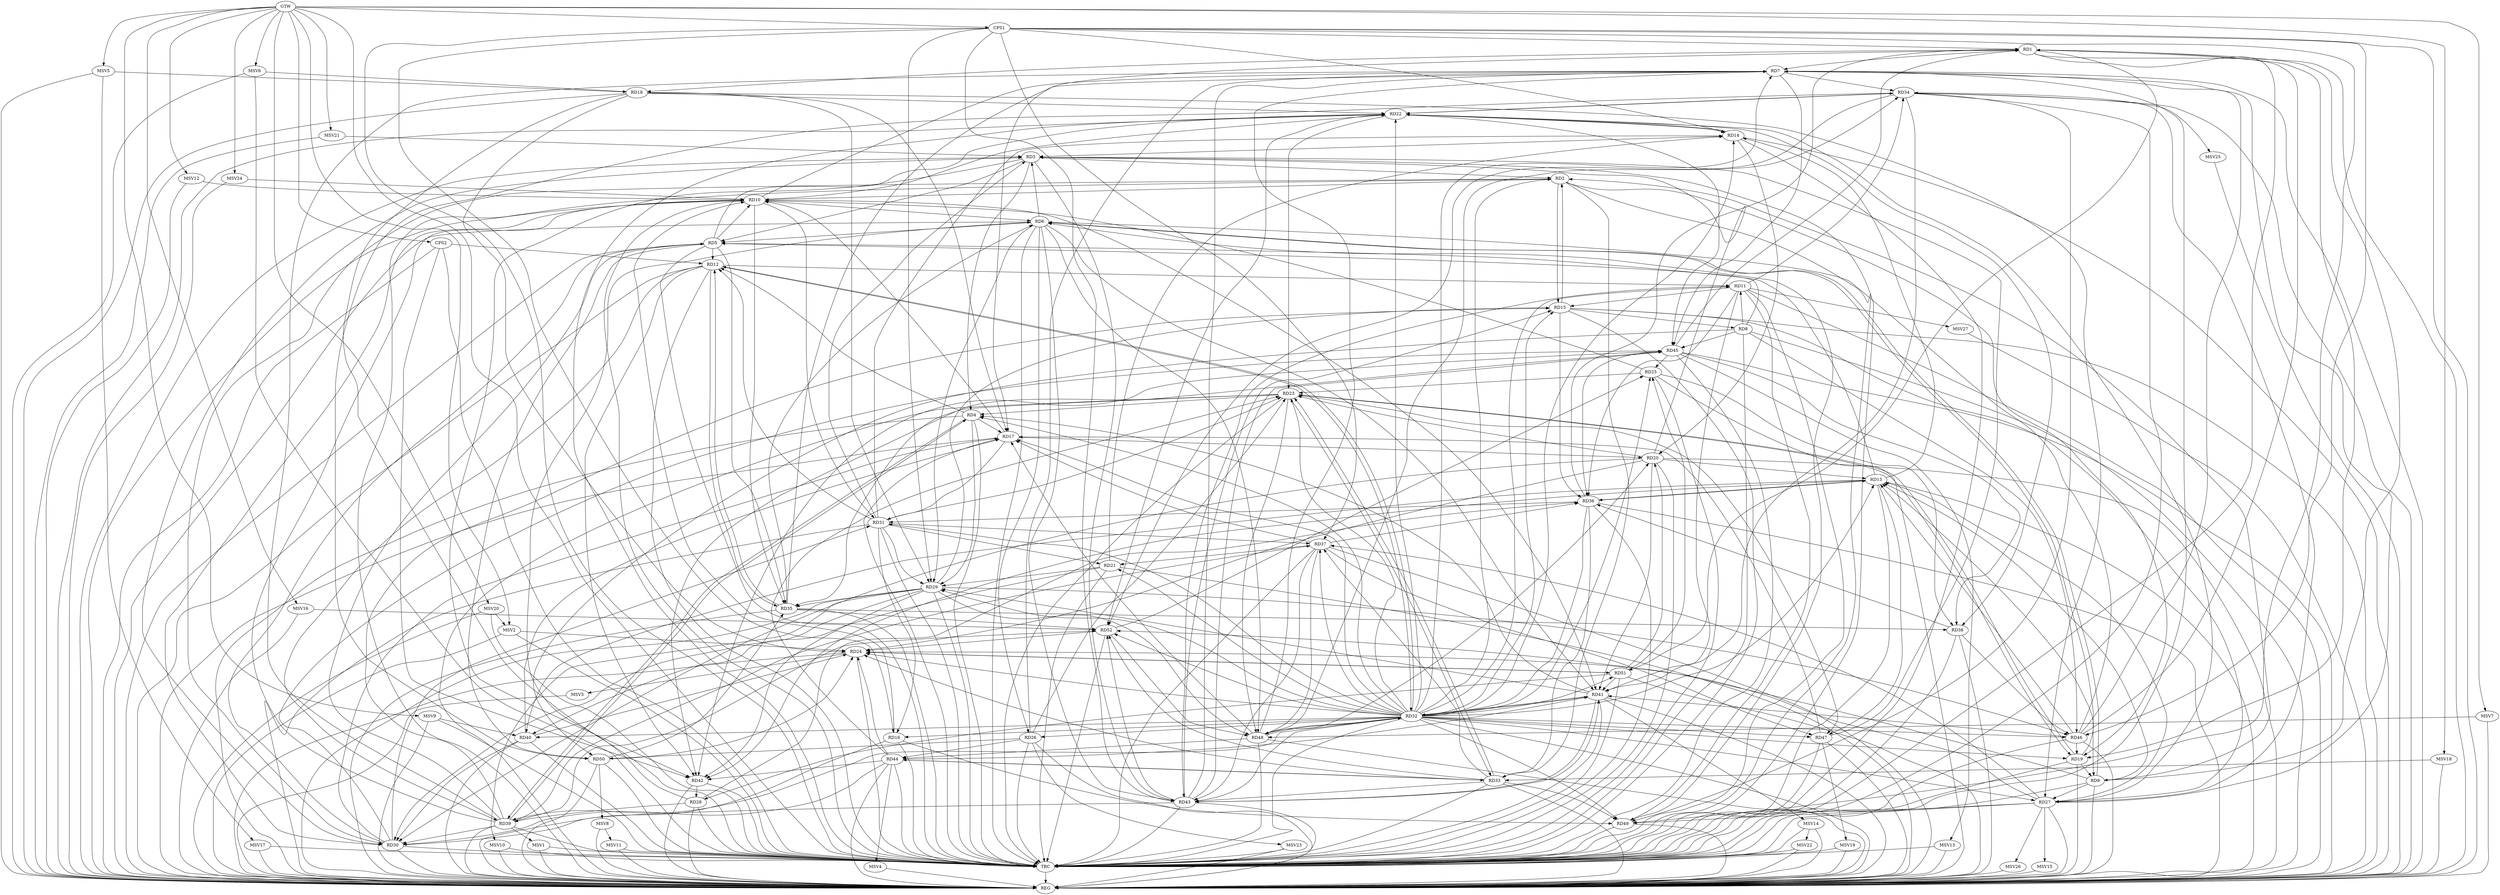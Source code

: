 strict digraph G {
  RD1 [ label="RD1" ];
  RD2 [ label="RD2" ];
  RD3 [ label="RD3" ];
  RD4 [ label="RD4" ];
  RD5 [ label="RD5" ];
  RD6 [ label="RD6" ];
  RD7 [ label="RD7" ];
  RD8 [ label="RD8" ];
  RD9 [ label="RD9" ];
  RD10 [ label="RD10" ];
  RD11 [ label="RD11" ];
  RD12 [ label="RD12" ];
  RD13 [ label="RD13" ];
  RD14 [ label="RD14" ];
  RD15 [ label="RD15" ];
  RD16 [ label="RD16" ];
  RD17 [ label="RD17" ];
  RD18 [ label="RD18" ];
  RD19 [ label="RD19" ];
  RD20 [ label="RD20" ];
  RD21 [ label="RD21" ];
  RD22 [ label="RD22" ];
  RD23 [ label="RD23" ];
  RD24 [ label="RD24" ];
  RD25 [ label="RD25" ];
  RD26 [ label="RD26" ];
  RD27 [ label="RD27" ];
  RD28 [ label="RD28" ];
  RD29 [ label="RD29" ];
  RD30 [ label="RD30" ];
  RD31 [ label="RD31" ];
  RD32 [ label="RD32" ];
  RD33 [ label="RD33" ];
  RD34 [ label="RD34" ];
  RD35 [ label="RD35" ];
  RD36 [ label="RD36" ];
  RD37 [ label="RD37" ];
  RD38 [ label="RD38" ];
  RD39 [ label="RD39" ];
  RD40 [ label="RD40" ];
  RD41 [ label="RD41" ];
  RD42 [ label="RD42" ];
  RD43 [ label="RD43" ];
  RD44 [ label="RD44" ];
  RD45 [ label="RD45" ];
  RD46 [ label="RD46" ];
  RD47 [ label="RD47" ];
  RD48 [ label="RD48" ];
  RD49 [ label="RD49" ];
  RD50 [ label="RD50" ];
  RD51 [ label="RD51" ];
  RD52 [ label="RD52" ];
  CPS1 [ label="CPS1" ];
  CPS2 [ label="CPS2" ];
  GTW [ label="GTW" ];
  REG [ label="REG" ];
  TRC [ label="TRC" ];
  MSV1 [ label="MSV1" ];
  MSV2 [ label="MSV2" ];
  MSV3 [ label="MSV3" ];
  MSV4 [ label="MSV4" ];
  MSV5 [ label="MSV5" ];
  MSV6 [ label="MSV6" ];
  MSV7 [ label="MSV7" ];
  MSV8 [ label="MSV8" ];
  MSV9 [ label="MSV9" ];
  MSV10 [ label="MSV10" ];
  MSV11 [ label="MSV11" ];
  MSV12 [ label="MSV12" ];
  MSV13 [ label="MSV13" ];
  MSV14 [ label="MSV14" ];
  MSV15 [ label="MSV15" ];
  MSV16 [ label="MSV16" ];
  MSV17 [ label="MSV17" ];
  MSV18 [ label="MSV18" ];
  MSV19 [ label="MSV19" ];
  MSV20 [ label="MSV20" ];
  MSV21 [ label="MSV21" ];
  MSV22 [ label="MSV22" ];
  MSV23 [ label="MSV23" ];
  MSV24 [ label="MSV24" ];
  MSV25 [ label="MSV25" ];
  MSV26 [ label="MSV26" ];
  MSV27 [ label="MSV27" ];
  RD1 -> RD7;
  RD1 -> RD9;
  RD1 -> RD17;
  RD1 -> RD18;
  RD1 -> RD19;
  RD36 -> RD1;
  RD45 -> RD1;
  RD46 -> RD1;
  RD1 -> RD51;
  RD3 -> RD2;
  RD9 -> RD2;
  RD2 -> RD10;
  RD2 -> RD15;
  RD15 -> RD2;
  RD2 -> RD19;
  RD2 -> RD30;
  RD2 -> RD33;
  RD3 -> RD4;
  RD3 -> RD5;
  RD6 -> RD3;
  RD14 -> RD3;
  RD20 -> RD3;
  RD30 -> RD3;
  RD31 -> RD3;
  RD3 -> RD42;
  RD3 -> RD43;
  RD47 -> RD3;
  RD4 -> RD12;
  RD4 -> RD17;
  RD23 -> RD4;
  RD4 -> RD29;
  RD4 -> RD39;
  RD39 -> RD4;
  RD41 -> RD4;
  RD6 -> RD5;
  RD8 -> RD5;
  RD5 -> RD10;
  RD5 -> RD12;
  RD13 -> RD5;
  RD5 -> RD22;
  RD30 -> RD5;
  RD5 -> RD35;
  RD39 -> RD5;
  RD5 -> RD50;
  RD6 -> RD9;
  RD9 -> RD6;
  RD10 -> RD6;
  RD6 -> RD26;
  RD28 -> RD6;
  RD6 -> RD29;
  RD35 -> RD6;
  RD6 -> RD41;
  RD6 -> RD43;
  RD46 -> RD6;
  RD6 -> RD48;
  RD49 -> RD6;
  RD10 -> RD7;
  RD26 -> RD7;
  RD27 -> RD7;
  RD7 -> RD34;
  RD35 -> RD7;
  RD39 -> RD7;
  RD43 -> RD7;
  RD7 -> RD45;
  RD46 -> RD7;
  RD48 -> RD7;
  RD8 -> RD11;
  RD15 -> RD8;
  RD8 -> RD45;
  RD8 -> RD46;
  RD8 -> RD50;
  RD9 -> RD13;
  RD19 -> RD9;
  RD9 -> RD24;
  RD9 -> RD27;
  RD16 -> RD10;
  RD17 -> RD10;
  RD10 -> RD22;
  RD25 -> RD10;
  RD10 -> RD30;
  RD10 -> RD31;
  RD10 -> RD35;
  RD39 -> RD10;
  RD10 -> RD41;
  RD12 -> RD11;
  RD11 -> RD15;
  RD11 -> RD34;
  RD11 -> RD36;
  RD11 -> RD41;
  RD11 -> RD43;
  RD11 -> RD49;
  RD31 -> RD12;
  RD12 -> RD32;
  RD12 -> RD35;
  RD35 -> RD12;
  RD12 -> RD39;
  RD12 -> RD42;
  RD13 -> RD14;
  RD19 -> RD13;
  RD20 -> RD13;
  RD27 -> RD13;
  RD13 -> RD36;
  RD36 -> RD13;
  RD13 -> RD40;
  RD13 -> RD42;
  RD46 -> RD13;
  RD13 -> RD47;
  RD14 -> RD20;
  RD21 -> RD14;
  RD14 -> RD22;
  RD22 -> RD14;
  RD31 -> RD14;
  RD15 -> RD27;
  RD29 -> RD15;
  RD32 -> RD15;
  RD15 -> RD36;
  RD39 -> RD15;
  RD43 -> RD15;
  RD31 -> RD16;
  RD16 -> RD49;
  RD18 -> RD17;
  RD17 -> RD20;
  RD30 -> RD17;
  RD17 -> RD31;
  RD32 -> RD17;
  RD37 -> RD17;
  RD40 -> RD17;
  RD47 -> RD17;
  RD48 -> RD17;
  RD18 -> RD22;
  RD18 -> RD24;
  RD18 -> RD27;
  RD18 -> RD29;
  RD19 -> RD23;
  RD23 -> RD19;
  RD32 -> RD19;
  RD46 -> RD19;
  RD20 -> RD23;
  RD20 -> RD24;
  RD20 -> RD30;
  RD20 -> RD41;
  RD48 -> RD20;
  RD51 -> RD20;
  RD21 -> RD29;
  RD31 -> RD21;
  RD37 -> RD21;
  RD21 -> RD40;
  RD22 -> RD23;
  RD22 -> RD27;
  RD22 -> RD34;
  RD34 -> RD22;
  RD22 -> RD38;
  RD22 -> RD45;
  RD22 -> RD52;
  RD25 -> RD23;
  RD26 -> RD23;
  RD31 -> RD23;
  RD23 -> RD33;
  RD33 -> RD23;
  RD23 -> RD42;
  RD44 -> RD23;
  RD23 -> RD47;
  RD23 -> RD48;
  RD32 -> RD24;
  RD33 -> RD24;
  RD40 -> RD24;
  RD44 -> RD24;
  RD50 -> RD24;
  RD24 -> RD51;
  RD51 -> RD24;
  RD52 -> RD24;
  RD32 -> RD25;
  RD25 -> RD38;
  RD45 -> RD25;
  RD51 -> RD25;
  RD52 -> RD25;
  RD26 -> RD44;
  RD26 -> RD50;
  RD32 -> RD27;
  RD27 -> RD34;
  RD27 -> RD37;
  RD27 -> RD49;
  RD27 -> RD52;
  RD28 -> RD36;
  RD28 -> RD39;
  RD42 -> RD28;
  RD51 -> RD28;
  RD29 -> RD30;
  RD31 -> RD29;
  RD29 -> RD35;
  RD41 -> RD29;
  RD29 -> RD42;
  RD29 -> RD46;
  RD29 -> RD48;
  RD30 -> RD31;
  RD39 -> RD30;
  RD40 -> RD30;
  RD43 -> RD30;
  RD44 -> RD30;
  RD30 -> RD45;
  RD36 -> RD31;
  RD31 -> RD37;
  RD36 -> RD32;
  RD32 -> RD41;
  RD41 -> RD32;
  RD32 -> RD48;
  RD48 -> RD32;
  RD32 -> RD51;
  RD32 -> RD52;
  RD36 -> RD33;
  RD33 -> RD37;
  RD33 -> RD43;
  RD33 -> RD44;
  RD44 -> RD33;
  RD33 -> RD49;
  RD33 -> RD52;
  RD34 -> RD41;
  RD48 -> RD34;
  RD34 -> RD49;
  RD34 -> RD50;
  RD34 -> RD52;
  RD35 -> RD38;
  RD45 -> RD35;
  RD50 -> RD35;
  RD35 -> RD52;
  RD37 -> RD36;
  RD38 -> RD36;
  RD45 -> RD36;
  RD39 -> RD37;
  RD37 -> RD43;
  RD37 -> RD47;
  RD37 -> RD48;
  RD45 -> RD38;
  RD38 -> RD46;
  RD39 -> RD52;
  RD41 -> RD43;
  RD43 -> RD41;
  RD44 -> RD41;
  RD46 -> RD41;
  RD51 -> RD41;
  RD44 -> RD42;
  RD45 -> RD42;
  RD43 -> RD45;
  RD43 -> RD52;
  RD48 -> RD44;
  RD52 -> RD48;
  CPS1 -> RD14;
  CPS1 -> RD49;
  CPS1 -> RD43;
  CPS1 -> RD1;
  CPS1 -> RD37;
  CPS1 -> RD16;
  CPS1 -> RD46;
  CPS1 -> RD29;
  CPS2 -> RD12;
  CPS2 -> RD42;
  GTW -> CPS1;
  GTW -> CPS2;
  RD1 -> REG;
  RD2 -> REG;
  RD3 -> REG;
  RD4 -> REG;
  RD5 -> REG;
  RD6 -> REG;
  RD7 -> REG;
  RD8 -> REG;
  RD9 -> REG;
  RD10 -> REG;
  RD11 -> REG;
  RD12 -> REG;
  RD13 -> REG;
  RD14 -> REG;
  RD15 -> REG;
  RD16 -> REG;
  RD17 -> REG;
  RD18 -> REG;
  RD19 -> REG;
  RD20 -> REG;
  RD21 -> REG;
  RD22 -> REG;
  RD23 -> REG;
  RD24 -> REG;
  RD25 -> REG;
  RD26 -> REG;
  RD27 -> REG;
  RD28 -> REG;
  RD29 -> REG;
  RD30 -> REG;
  RD31 -> REG;
  RD32 -> REG;
  RD33 -> REG;
  RD34 -> REG;
  RD35 -> REG;
  RD36 -> REG;
  RD37 -> REG;
  RD38 -> REG;
  RD39 -> REG;
  RD40 -> REG;
  RD41 -> REG;
  RD42 -> REG;
  RD43 -> REG;
  RD44 -> REG;
  RD45 -> REG;
  RD46 -> REG;
  RD47 -> REG;
  RD48 -> REG;
  RD49 -> REG;
  RD50 -> REG;
  RD51 -> REG;
  CPS1 -> REG;
  CPS2 -> REG;
  RD1 -> TRC;
  RD2 -> TRC;
  RD3 -> TRC;
  RD4 -> TRC;
  RD5 -> TRC;
  RD6 -> TRC;
  RD7 -> TRC;
  RD8 -> TRC;
  RD9 -> TRC;
  RD10 -> TRC;
  RD11 -> TRC;
  RD12 -> TRC;
  RD13 -> TRC;
  RD14 -> TRC;
  RD15 -> TRC;
  RD16 -> TRC;
  RD17 -> TRC;
  RD18 -> TRC;
  RD19 -> TRC;
  RD20 -> TRC;
  RD21 -> TRC;
  RD22 -> TRC;
  RD23 -> TRC;
  RD24 -> TRC;
  RD25 -> TRC;
  RD26 -> TRC;
  RD27 -> TRC;
  RD28 -> TRC;
  RD29 -> TRC;
  RD30 -> TRC;
  RD31 -> TRC;
  RD32 -> TRC;
  RD33 -> TRC;
  RD34 -> TRC;
  RD35 -> TRC;
  RD36 -> TRC;
  RD37 -> TRC;
  RD38 -> TRC;
  RD39 -> TRC;
  RD40 -> TRC;
  RD41 -> TRC;
  RD42 -> TRC;
  RD43 -> TRC;
  RD44 -> TRC;
  RD45 -> TRC;
  RD46 -> TRC;
  RD47 -> TRC;
  RD48 -> TRC;
  RD49 -> TRC;
  RD50 -> TRC;
  RD51 -> TRC;
  RD52 -> TRC;
  CPS1 -> TRC;
  CPS2 -> TRC;
  GTW -> TRC;
  TRC -> REG;
  RD32 -> RD29;
  RD32 -> RD12;
  RD32 -> RD47;
  RD32 -> RD43;
  RD32 -> RD14;
  RD32 -> RD37;
  RD32 -> RD46;
  RD32 -> RD26;
  RD32 -> RD2;
  RD32 -> RD22;
  RD32 -> RD40;
  RD32 -> RD11;
  RD32 -> RD4;
  RD32 -> RD49;
  RD32 -> RD31;
  RD32 -> RD23;
  RD32 -> RD7;
  RD32 -> RD16;
  RD32 -> RD21;
  RD32 -> RD13;
  RD32 -> RD39;
  RD39 -> MSV1;
  MSV1 -> REG;
  MSV1 -> TRC;
  MSV2 -> RD24;
  GTW -> MSV2;
  MSV2 -> REG;
  MSV2 -> TRC;
  RD24 -> MSV3;
  MSV3 -> REG;
  RD44 -> MSV4;
  MSV4 -> REG;
  MSV5 -> RD18;
  GTW -> MSV5;
  MSV5 -> REG;
  MSV6 -> RD18;
  GTW -> MSV6;
  MSV6 -> REG;
  MSV6 -> TRC;
  MSV7 -> RD48;
  GTW -> MSV7;
  MSV7 -> REG;
  RD50 -> MSV8;
  MSV8 -> REG;
  MSV9 -> RD40;
  GTW -> MSV9;
  MSV9 -> REG;
  MSV9 -> TRC;
  RD29 -> MSV10;
  MSV10 -> REG;
  MSV10 -> TRC;
  MSV8 -> MSV11;
  MSV11 -> REG;
  MSV11 -> TRC;
  MSV12 -> RD10;
  GTW -> MSV12;
  MSV12 -> REG;
  RD45 -> MSV13;
  MSV13 -> REG;
  MSV13 -> TRC;
  RD41 -> MSV14;
  MSV14 -> REG;
  MSV14 -> TRC;
  RD27 -> MSV15;
  MSV15 -> REG;
  MSV16 -> RD52;
  GTW -> MSV16;
  MSV16 -> REG;
  MSV5 -> MSV17;
  MSV17 -> REG;
  MSV17 -> TRC;
  MSV18 -> RD33;
  GTW -> MSV18;
  MSV18 -> REG;
  RD47 -> MSV19;
  MSV19 -> REG;
  MSV19 -> TRC;
  MSV20 -> MSV2;
  GTW -> MSV20;
  MSV20 -> REG;
  MSV20 -> TRC;
  MSV21 -> RD3;
  GTW -> MSV21;
  MSV21 -> REG;
  MSV14 -> MSV22;
  MSV22 -> REG;
  MSV22 -> TRC;
  RD26 -> MSV23;
  MSV23 -> REG;
  MSV23 -> TRC;
  MSV24 -> RD10;
  GTW -> MSV24;
  MSV24 -> REG;
  RD34 -> MSV25;
  MSV25 -> REG;
  RD27 -> MSV26;
  MSV26 -> REG;
  RD11 -> MSV27;
  MSV27 -> REG;
}
